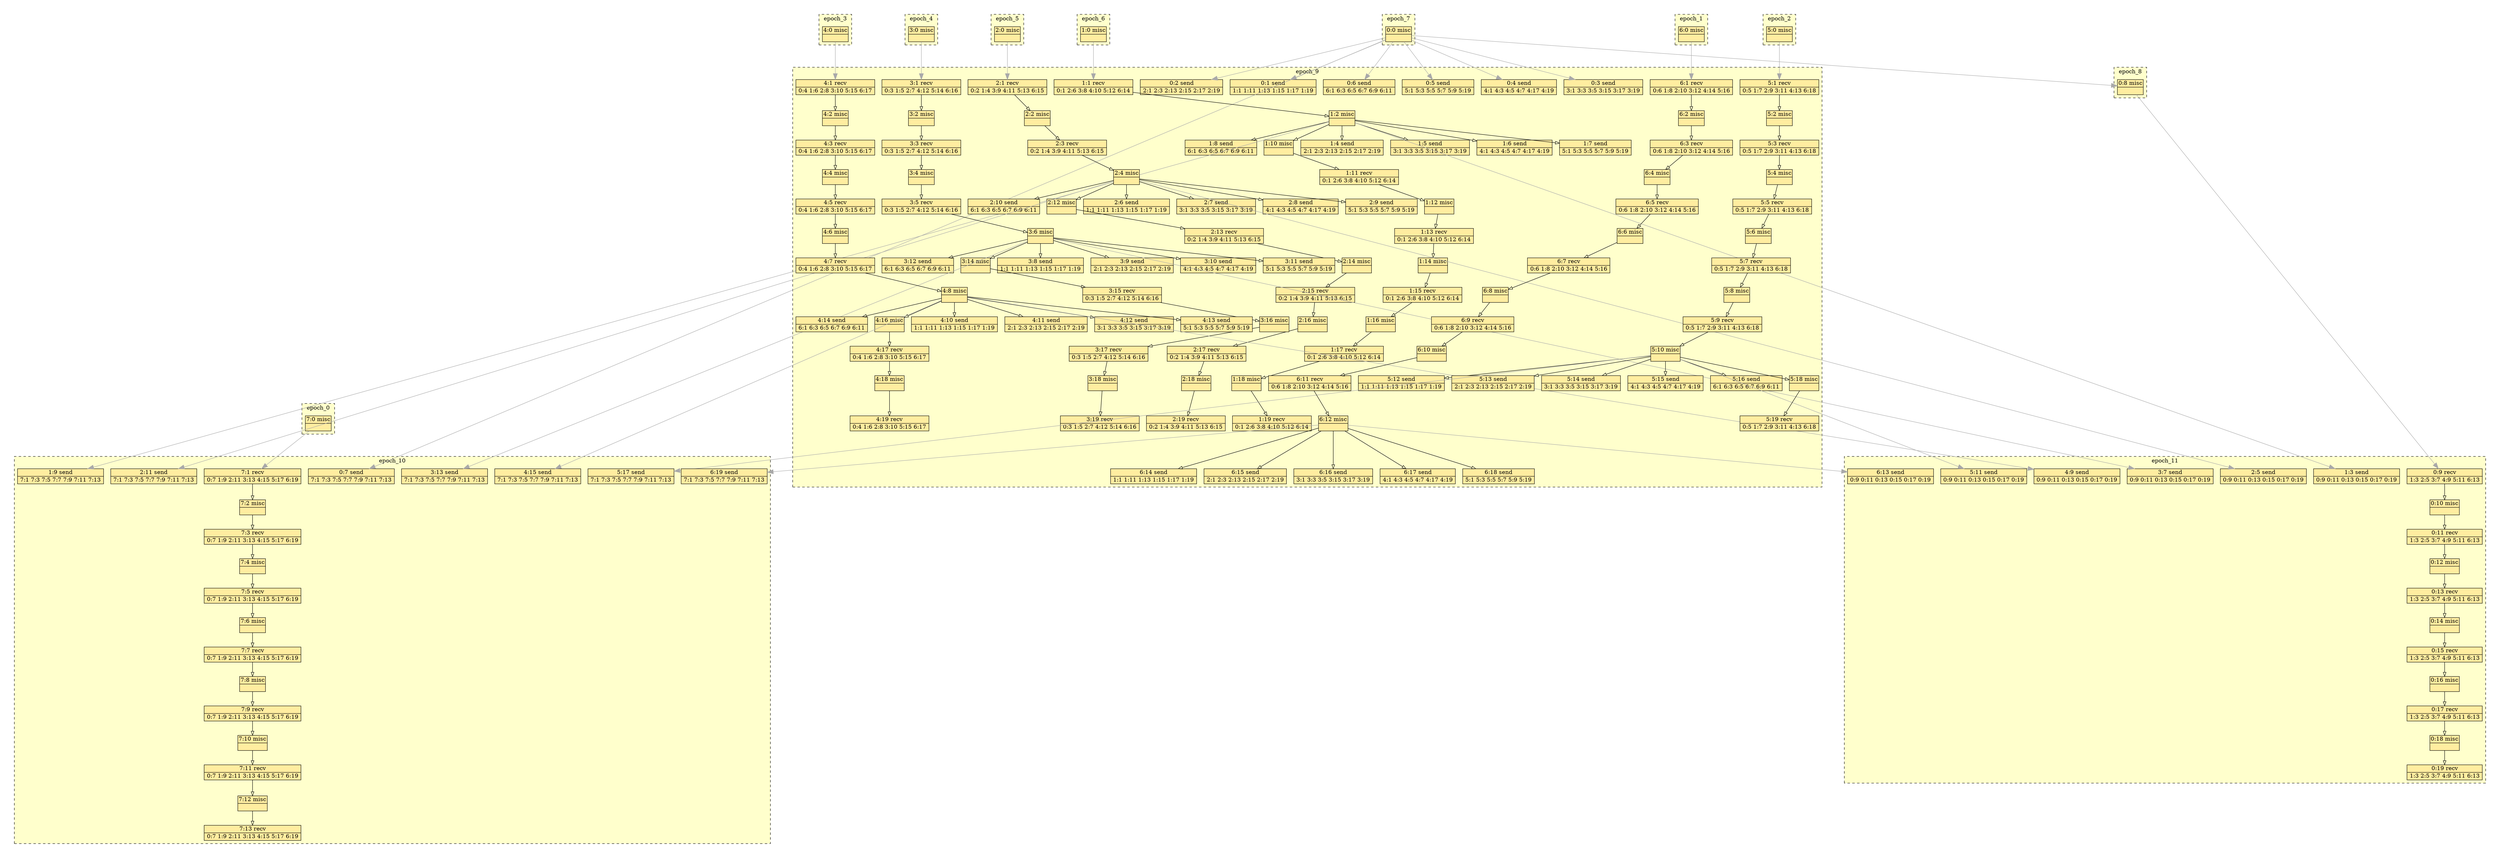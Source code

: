 digraph{node[shape=none margin=0 style=filled colorscheme=ylorrd9 fillcolor=2];compound=true;splines=line;subgraph clusterdummy0_0{style=invis;subgraph clusterdummy0_1{style=invis;subgraph clusterdummy0_2{style=invis;subgraph cluster0{style=dashed;colorscheme=ylorrd9;bgcolor=1;edge[arrowhead=empty];label=epoch_0;140[label=<<table border="0" cellborder="0" cellspacing="0"><tr><td>7:0 misc</td></tr><hr/><tr><td> </td></tr></table>>];}}}}subgraph clusterdummy1_0{style=invis;subgraph clusterdummy1_1{style=invis;subgraph clusterdummy1_2{style=invis;subgraph cluster1{style=dashed;colorscheme=ylorrd9;bgcolor=1;edge[arrowhead=empty];label=epoch_1;120[label=<<table border="0" cellborder="0" cellspacing="0"><tr><td>6:0 misc</td></tr><hr/><tr><td> </td></tr></table>>];}}}}subgraph clusterdummy2_0{style=invis;subgraph clusterdummy2_1{style=invis;subgraph clusterdummy2_2{style=invis;subgraph cluster2{style=dashed;colorscheme=ylorrd9;bgcolor=1;edge[arrowhead=empty];label=epoch_2;100[label=<<table border="0" cellborder="0" cellspacing="0"><tr><td>5:0 misc</td></tr><hr/><tr><td> </td></tr></table>>];}}}}subgraph clusterdummy3_0{style=invis;subgraph clusterdummy3_1{style=invis;subgraph clusterdummy3_2{style=invis;subgraph cluster3{style=dashed;colorscheme=ylorrd9;bgcolor=1;edge[arrowhead=empty];label=epoch_3;80[label=<<table border="0" cellborder="0" cellspacing="0"><tr><td>4:0 misc</td></tr><hr/><tr><td> </td></tr></table>>];}}}}subgraph clusterdummy4_0{style=invis;subgraph clusterdummy4_1{style=invis;subgraph clusterdummy4_2{style=invis;subgraph cluster4{style=dashed;colorscheme=ylorrd9;bgcolor=1;edge[arrowhead=empty];label=epoch_4;60[label=<<table border="0" cellborder="0" cellspacing="0"><tr><td>3:0 misc</td></tr><hr/><tr><td> </td></tr></table>>];}}}}subgraph clusterdummy5_0{style=invis;subgraph clusterdummy5_1{style=invis;subgraph clusterdummy5_2{style=invis;subgraph cluster5{style=dashed;colorscheme=ylorrd9;bgcolor=1;edge[arrowhead=empty];label=epoch_5;40[label=<<table border="0" cellborder="0" cellspacing="0"><tr><td>2:0 misc</td></tr><hr/><tr><td> </td></tr></table>>];}}}}subgraph clusterdummy6_0{style=invis;subgraph clusterdummy6_1{style=invis;subgraph clusterdummy6_2{style=invis;subgraph cluster6{style=dashed;colorscheme=ylorrd9;bgcolor=1;edge[arrowhead=empty];label=epoch_6;20[label=<<table border="0" cellborder="0" cellspacing="0"><tr><td>1:0 misc</td></tr><hr/><tr><td> </td></tr></table>>];}}}}subgraph clusterdummy7_0{style=invis;subgraph clusterdummy7_1{style=invis;subgraph clusterdummy7_2{style=invis;subgraph cluster7{style=dashed;colorscheme=ylorrd9;bgcolor=1;edge[arrowhead=empty];label=epoch_7;0[label=<<table border="0" cellborder="0" cellspacing="0"><tr><td>0:0 misc</td></tr><hr/><tr><td> </td></tr></table>>];}}}}subgraph clusterdummy8_0{style=invis;subgraph clusterdummy8_1{style=invis;subgraph clusterdummy8_2{style=invis;subgraph cluster8{style=dashed;colorscheme=ylorrd9;bgcolor=1;edge[arrowhead=empty];label=epoch_8;8[label=<<table border="0" cellborder="0" cellspacing="0"><tr><td>0:8 misc</td></tr><hr/><tr><td> </td></tr></table>>];}}}}subgraph clusterdummy9_0{style=invis;subgraph clusterdummy9_1{style=invis;subgraph clusterdummy9_2{style=invis;subgraph cluster9{style=dashed;colorscheme=ylorrd9;bgcolor=1;edge[arrowhead=empty];label=epoch_9;1[label=<<table border="0" cellborder="0" cellspacing="0"><tr><td>0:1 send</td></tr><hr/><tr><td> 1:1 1:11 1:13 1:15 1:17 1:19 </td></tr></table>>];2[label=<<table border="0" cellborder="0" cellspacing="0"><tr><td>0:2 send</td></tr><hr/><tr><td> 2:1 2:3 2:13 2:15 2:17 2:19 </td></tr></table>>];3[label=<<table border="0" cellborder="0" cellspacing="0"><tr><td>0:3 send</td></tr><hr/><tr><td> 3:1 3:3 3:5 3:15 3:17 3:19 </td></tr></table>>];4[label=<<table border="0" cellborder="0" cellspacing="0"><tr><td>0:4 send</td></tr><hr/><tr><td> 4:1 4:3 4:5 4:7 4:17 4:19 </td></tr></table>>];5[label=<<table border="0" cellborder="0" cellspacing="0"><tr><td>0:5 send</td></tr><hr/><tr><td> 5:1 5:3 5:5 5:7 5:9 5:19 </td></tr></table>>];6[label=<<table border="0" cellborder="0" cellspacing="0"><tr><td>0:6 send</td></tr><hr/><tr><td> 6:1 6:3 6:5 6:7 6:9 6:11 </td></tr></table>>];21[label=<<table border="0" cellborder="0" cellspacing="0"><tr><td>1:1 recv</td></tr><hr/><tr><td> 0:1 2:6 3:8 4:10 5:12 6:14 </td></tr></table>>];22[label=<<table border="0" cellborder="0" cellspacing="0"><tr><td>1:2 misc</td></tr><hr/><tr><td> </td></tr></table>>];21->22;24[label=<<table border="0" cellborder="0" cellspacing="0"><tr><td>1:4 send</td></tr><hr/><tr><td> 2:1 2:3 2:13 2:15 2:17 2:19 </td></tr></table>>];22->24;25[label=<<table border="0" cellborder="0" cellspacing="0"><tr><td>1:5 send</td></tr><hr/><tr><td> 3:1 3:3 3:5 3:15 3:17 3:19 </td></tr></table>>];22->25;26[label=<<table border="0" cellborder="0" cellspacing="0"><tr><td>1:6 send</td></tr><hr/><tr><td> 4:1 4:3 4:5 4:7 4:17 4:19 </td></tr></table>>];22->26;27[label=<<table border="0" cellborder="0" cellspacing="0"><tr><td>1:7 send</td></tr><hr/><tr><td> 5:1 5:3 5:5 5:7 5:9 5:19 </td></tr></table>>];22->27;28[label=<<table border="0" cellborder="0" cellspacing="0"><tr><td>1:8 send</td></tr><hr/><tr><td> 6:1 6:3 6:5 6:7 6:9 6:11 </td></tr></table>>];22->28;30[label=<<table border="0" cellborder="0" cellspacing="0"><tr><td>1:10 misc</td></tr><hr/><tr><td> </td></tr></table>>];22->30;31[label=<<table border="0" cellborder="0" cellspacing="0"><tr><td>1:11 recv</td></tr><hr/><tr><td> 0:1 2:6 3:8 4:10 5:12 6:14 </td></tr></table>>];30->31;32[label=<<table border="0" cellborder="0" cellspacing="0"><tr><td>1:12 misc</td></tr><hr/><tr><td> </td></tr></table>>];31->32;33[label=<<table border="0" cellborder="0" cellspacing="0"><tr><td>1:13 recv</td></tr><hr/><tr><td> 0:1 2:6 3:8 4:10 5:12 6:14 </td></tr></table>>];32->33;34[label=<<table border="0" cellborder="0" cellspacing="0"><tr><td>1:14 misc</td></tr><hr/><tr><td> </td></tr></table>>];33->34;35[label=<<table border="0" cellborder="0" cellspacing="0"><tr><td>1:15 recv</td></tr><hr/><tr><td> 0:1 2:6 3:8 4:10 5:12 6:14 </td></tr></table>>];34->35;36[label=<<table border="0" cellborder="0" cellspacing="0"><tr><td>1:16 misc</td></tr><hr/><tr><td> </td></tr></table>>];35->36;37[label=<<table border="0" cellborder="0" cellspacing="0"><tr><td>1:17 recv</td></tr><hr/><tr><td> 0:1 2:6 3:8 4:10 5:12 6:14 </td></tr></table>>];36->37;38[label=<<table border="0" cellborder="0" cellspacing="0"><tr><td>1:18 misc</td></tr><hr/><tr><td> </td></tr></table>>];37->38;39[label=<<table border="0" cellborder="0" cellspacing="0"><tr><td>1:19 recv</td></tr><hr/><tr><td> 0:1 2:6 3:8 4:10 5:12 6:14 </td></tr></table>>];38->39;41[label=<<table border="0" cellborder="0" cellspacing="0"><tr><td>2:1 recv</td></tr><hr/><tr><td> 0:2 1:4 3:9 4:11 5:13 6:15 </td></tr></table>>];42[label=<<table border="0" cellborder="0" cellspacing="0"><tr><td>2:2 misc</td></tr><hr/><tr><td> </td></tr></table>>];41->42;43[label=<<table border="0" cellborder="0" cellspacing="0"><tr><td>2:3 recv</td></tr><hr/><tr><td> 0:2 1:4 3:9 4:11 5:13 6:15 </td></tr></table>>];42->43;44[label=<<table border="0" cellborder="0" cellspacing="0"><tr><td>2:4 misc</td></tr><hr/><tr><td> </td></tr></table>>];43->44;46[label=<<table border="0" cellborder="0" cellspacing="0"><tr><td>2:6 send</td></tr><hr/><tr><td> 1:1 1:11 1:13 1:15 1:17 1:19 </td></tr></table>>];44->46;47[label=<<table border="0" cellborder="0" cellspacing="0"><tr><td>2:7 send</td></tr><hr/><tr><td> 3:1 3:3 3:5 3:15 3:17 3:19 </td></tr></table>>];44->47;48[label=<<table border="0" cellborder="0" cellspacing="0"><tr><td>2:8 send</td></tr><hr/><tr><td> 4:1 4:3 4:5 4:7 4:17 4:19 </td></tr></table>>];44->48;49[label=<<table border="0" cellborder="0" cellspacing="0"><tr><td>2:9 send</td></tr><hr/><tr><td> 5:1 5:3 5:5 5:7 5:9 5:19 </td></tr></table>>];44->49;50[label=<<table border="0" cellborder="0" cellspacing="0"><tr><td>2:10 send</td></tr><hr/><tr><td> 6:1 6:3 6:5 6:7 6:9 6:11 </td></tr></table>>];44->50;52[label=<<table border="0" cellborder="0" cellspacing="0"><tr><td>2:12 misc</td></tr><hr/><tr><td> </td></tr></table>>];44->52;53[label=<<table border="0" cellborder="0" cellspacing="0"><tr><td>2:13 recv</td></tr><hr/><tr><td> 0:2 1:4 3:9 4:11 5:13 6:15 </td></tr></table>>];52->53;54[label=<<table border="0" cellborder="0" cellspacing="0"><tr><td>2:14 misc</td></tr><hr/><tr><td> </td></tr></table>>];53->54;55[label=<<table border="0" cellborder="0" cellspacing="0"><tr><td>2:15 recv</td></tr><hr/><tr><td> 0:2 1:4 3:9 4:11 5:13 6:15 </td></tr></table>>];54->55;56[label=<<table border="0" cellborder="0" cellspacing="0"><tr><td>2:16 misc</td></tr><hr/><tr><td> </td></tr></table>>];55->56;57[label=<<table border="0" cellborder="0" cellspacing="0"><tr><td>2:17 recv</td></tr><hr/><tr><td> 0:2 1:4 3:9 4:11 5:13 6:15 </td></tr></table>>];56->57;58[label=<<table border="0" cellborder="0" cellspacing="0"><tr><td>2:18 misc</td></tr><hr/><tr><td> </td></tr></table>>];57->58;59[label=<<table border="0" cellborder="0" cellspacing="0"><tr><td>2:19 recv</td></tr><hr/><tr><td> 0:2 1:4 3:9 4:11 5:13 6:15 </td></tr></table>>];58->59;61[label=<<table border="0" cellborder="0" cellspacing="0"><tr><td>3:1 recv</td></tr><hr/><tr><td> 0:3 1:5 2:7 4:12 5:14 6:16 </td></tr></table>>];62[label=<<table border="0" cellborder="0" cellspacing="0"><tr><td>3:2 misc</td></tr><hr/><tr><td> </td></tr></table>>];61->62;63[label=<<table border="0" cellborder="0" cellspacing="0"><tr><td>3:3 recv</td></tr><hr/><tr><td> 0:3 1:5 2:7 4:12 5:14 6:16 </td></tr></table>>];62->63;64[label=<<table border="0" cellborder="0" cellspacing="0"><tr><td>3:4 misc</td></tr><hr/><tr><td> </td></tr></table>>];63->64;65[label=<<table border="0" cellborder="0" cellspacing="0"><tr><td>3:5 recv</td></tr><hr/><tr><td> 0:3 1:5 2:7 4:12 5:14 6:16 </td></tr></table>>];64->65;66[label=<<table border="0" cellborder="0" cellspacing="0"><tr><td>3:6 misc</td></tr><hr/><tr><td> </td></tr></table>>];65->66;68[label=<<table border="0" cellborder="0" cellspacing="0"><tr><td>3:8 send</td></tr><hr/><tr><td> 1:1 1:11 1:13 1:15 1:17 1:19 </td></tr></table>>];66->68;69[label=<<table border="0" cellborder="0" cellspacing="0"><tr><td>3:9 send</td></tr><hr/><tr><td> 2:1 2:3 2:13 2:15 2:17 2:19 </td></tr></table>>];66->69;70[label=<<table border="0" cellborder="0" cellspacing="0"><tr><td>3:10 send</td></tr><hr/><tr><td> 4:1 4:3 4:5 4:7 4:17 4:19 </td></tr></table>>];66->70;71[label=<<table border="0" cellborder="0" cellspacing="0"><tr><td>3:11 send</td></tr><hr/><tr><td> 5:1 5:3 5:5 5:7 5:9 5:19 </td></tr></table>>];66->71;72[label=<<table border="0" cellborder="0" cellspacing="0"><tr><td>3:12 send</td></tr><hr/><tr><td> 6:1 6:3 6:5 6:7 6:9 6:11 </td></tr></table>>];66->72;74[label=<<table border="0" cellborder="0" cellspacing="0"><tr><td>3:14 misc</td></tr><hr/><tr><td> </td></tr></table>>];66->74;75[label=<<table border="0" cellborder="0" cellspacing="0"><tr><td>3:15 recv</td></tr><hr/><tr><td> 0:3 1:5 2:7 4:12 5:14 6:16 </td></tr></table>>];74->75;76[label=<<table border="0" cellborder="0" cellspacing="0"><tr><td>3:16 misc</td></tr><hr/><tr><td> </td></tr></table>>];75->76;77[label=<<table border="0" cellborder="0" cellspacing="0"><tr><td>3:17 recv</td></tr><hr/><tr><td> 0:3 1:5 2:7 4:12 5:14 6:16 </td></tr></table>>];76->77;78[label=<<table border="0" cellborder="0" cellspacing="0"><tr><td>3:18 misc</td></tr><hr/><tr><td> </td></tr></table>>];77->78;79[label=<<table border="0" cellborder="0" cellspacing="0"><tr><td>3:19 recv</td></tr><hr/><tr><td> 0:3 1:5 2:7 4:12 5:14 6:16 </td></tr></table>>];78->79;81[label=<<table border="0" cellborder="0" cellspacing="0"><tr><td>4:1 recv</td></tr><hr/><tr><td> 0:4 1:6 2:8 3:10 5:15 6:17 </td></tr></table>>];82[label=<<table border="0" cellborder="0" cellspacing="0"><tr><td>4:2 misc</td></tr><hr/><tr><td> </td></tr></table>>];81->82;83[label=<<table border="0" cellborder="0" cellspacing="0"><tr><td>4:3 recv</td></tr><hr/><tr><td> 0:4 1:6 2:8 3:10 5:15 6:17 </td></tr></table>>];82->83;84[label=<<table border="0" cellborder="0" cellspacing="0"><tr><td>4:4 misc</td></tr><hr/><tr><td> </td></tr></table>>];83->84;85[label=<<table border="0" cellborder="0" cellspacing="0"><tr><td>4:5 recv</td></tr><hr/><tr><td> 0:4 1:6 2:8 3:10 5:15 6:17 </td></tr></table>>];84->85;86[label=<<table border="0" cellborder="0" cellspacing="0"><tr><td>4:6 misc</td></tr><hr/><tr><td> </td></tr></table>>];85->86;87[label=<<table border="0" cellborder="0" cellspacing="0"><tr><td>4:7 recv</td></tr><hr/><tr><td> 0:4 1:6 2:8 3:10 5:15 6:17 </td></tr></table>>];86->87;88[label=<<table border="0" cellborder="0" cellspacing="0"><tr><td>4:8 misc</td></tr><hr/><tr><td> </td></tr></table>>];87->88;90[label=<<table border="0" cellborder="0" cellspacing="0"><tr><td>4:10 send</td></tr><hr/><tr><td> 1:1 1:11 1:13 1:15 1:17 1:19 </td></tr></table>>];88->90;91[label=<<table border="0" cellborder="0" cellspacing="0"><tr><td>4:11 send</td></tr><hr/><tr><td> 2:1 2:3 2:13 2:15 2:17 2:19 </td></tr></table>>];88->91;92[label=<<table border="0" cellborder="0" cellspacing="0"><tr><td>4:12 send</td></tr><hr/><tr><td> 3:1 3:3 3:5 3:15 3:17 3:19 </td></tr></table>>];88->92;93[label=<<table border="0" cellborder="0" cellspacing="0"><tr><td>4:13 send</td></tr><hr/><tr><td> 5:1 5:3 5:5 5:7 5:9 5:19 </td></tr></table>>];88->93;94[label=<<table border="0" cellborder="0" cellspacing="0"><tr><td>4:14 send</td></tr><hr/><tr><td> 6:1 6:3 6:5 6:7 6:9 6:11 </td></tr></table>>];88->94;96[label=<<table border="0" cellborder="0" cellspacing="0"><tr><td>4:16 misc</td></tr><hr/><tr><td> </td></tr></table>>];88->96;97[label=<<table border="0" cellborder="0" cellspacing="0"><tr><td>4:17 recv</td></tr><hr/><tr><td> 0:4 1:6 2:8 3:10 5:15 6:17 </td></tr></table>>];96->97;98[label=<<table border="0" cellborder="0" cellspacing="0"><tr><td>4:18 misc</td></tr><hr/><tr><td> </td></tr></table>>];97->98;99[label=<<table border="0" cellborder="0" cellspacing="0"><tr><td>4:19 recv</td></tr><hr/><tr><td> 0:4 1:6 2:8 3:10 5:15 6:17 </td></tr></table>>];98->99;101[label=<<table border="0" cellborder="0" cellspacing="0"><tr><td>5:1 recv</td></tr><hr/><tr><td> 0:5 1:7 2:9 3:11 4:13 6:18 </td></tr></table>>];102[label=<<table border="0" cellborder="0" cellspacing="0"><tr><td>5:2 misc</td></tr><hr/><tr><td> </td></tr></table>>];101->102;103[label=<<table border="0" cellborder="0" cellspacing="0"><tr><td>5:3 recv</td></tr><hr/><tr><td> 0:5 1:7 2:9 3:11 4:13 6:18 </td></tr></table>>];102->103;104[label=<<table border="0" cellborder="0" cellspacing="0"><tr><td>5:4 misc</td></tr><hr/><tr><td> </td></tr></table>>];103->104;105[label=<<table border="0" cellborder="0" cellspacing="0"><tr><td>5:5 recv</td></tr><hr/><tr><td> 0:5 1:7 2:9 3:11 4:13 6:18 </td></tr></table>>];104->105;106[label=<<table border="0" cellborder="0" cellspacing="0"><tr><td>5:6 misc</td></tr><hr/><tr><td> </td></tr></table>>];105->106;107[label=<<table border="0" cellborder="0" cellspacing="0"><tr><td>5:7 recv</td></tr><hr/><tr><td> 0:5 1:7 2:9 3:11 4:13 6:18 </td></tr></table>>];106->107;108[label=<<table border="0" cellborder="0" cellspacing="0"><tr><td>5:8 misc</td></tr><hr/><tr><td> </td></tr></table>>];107->108;109[label=<<table border="0" cellborder="0" cellspacing="0"><tr><td>5:9 recv</td></tr><hr/><tr><td> 0:5 1:7 2:9 3:11 4:13 6:18 </td></tr></table>>];108->109;110[label=<<table border="0" cellborder="0" cellspacing="0"><tr><td>5:10 misc</td></tr><hr/><tr><td> </td></tr></table>>];109->110;112[label=<<table border="0" cellborder="0" cellspacing="0"><tr><td>5:12 send</td></tr><hr/><tr><td> 1:1 1:11 1:13 1:15 1:17 1:19 </td></tr></table>>];110->112;113[label=<<table border="0" cellborder="0" cellspacing="0"><tr><td>5:13 send</td></tr><hr/><tr><td> 2:1 2:3 2:13 2:15 2:17 2:19 </td></tr></table>>];110->113;114[label=<<table border="0" cellborder="0" cellspacing="0"><tr><td>5:14 send</td></tr><hr/><tr><td> 3:1 3:3 3:5 3:15 3:17 3:19 </td></tr></table>>];110->114;115[label=<<table border="0" cellborder="0" cellspacing="0"><tr><td>5:15 send</td></tr><hr/><tr><td> 4:1 4:3 4:5 4:7 4:17 4:19 </td></tr></table>>];110->115;116[label=<<table border="0" cellborder="0" cellspacing="0"><tr><td>5:16 send</td></tr><hr/><tr><td> 6:1 6:3 6:5 6:7 6:9 6:11 </td></tr></table>>];110->116;118[label=<<table border="0" cellborder="0" cellspacing="0"><tr><td>5:18 misc</td></tr><hr/><tr><td> </td></tr></table>>];110->118;119[label=<<table border="0" cellborder="0" cellspacing="0"><tr><td>5:19 recv</td></tr><hr/><tr><td> 0:5 1:7 2:9 3:11 4:13 6:18 </td></tr></table>>];118->119;121[label=<<table border="0" cellborder="0" cellspacing="0"><tr><td>6:1 recv</td></tr><hr/><tr><td> 0:6 1:8 2:10 3:12 4:14 5:16 </td></tr></table>>];122[label=<<table border="0" cellborder="0" cellspacing="0"><tr><td>6:2 misc</td></tr><hr/><tr><td> </td></tr></table>>];121->122;123[label=<<table border="0" cellborder="0" cellspacing="0"><tr><td>6:3 recv</td></tr><hr/><tr><td> 0:6 1:8 2:10 3:12 4:14 5:16 </td></tr></table>>];122->123;124[label=<<table border="0" cellborder="0" cellspacing="0"><tr><td>6:4 misc</td></tr><hr/><tr><td> </td></tr></table>>];123->124;125[label=<<table border="0" cellborder="0" cellspacing="0"><tr><td>6:5 recv</td></tr><hr/><tr><td> 0:6 1:8 2:10 3:12 4:14 5:16 </td></tr></table>>];124->125;126[label=<<table border="0" cellborder="0" cellspacing="0"><tr><td>6:6 misc</td></tr><hr/><tr><td> </td></tr></table>>];125->126;127[label=<<table border="0" cellborder="0" cellspacing="0"><tr><td>6:7 recv</td></tr><hr/><tr><td> 0:6 1:8 2:10 3:12 4:14 5:16 </td></tr></table>>];126->127;128[label=<<table border="0" cellborder="0" cellspacing="0"><tr><td>6:8 misc</td></tr><hr/><tr><td> </td></tr></table>>];127->128;129[label=<<table border="0" cellborder="0" cellspacing="0"><tr><td>6:9 recv</td></tr><hr/><tr><td> 0:6 1:8 2:10 3:12 4:14 5:16 </td></tr></table>>];128->129;130[label=<<table border="0" cellborder="0" cellspacing="0"><tr><td>6:10 misc</td></tr><hr/><tr><td> </td></tr></table>>];129->130;131[label=<<table border="0" cellborder="0" cellspacing="0"><tr><td>6:11 recv</td></tr><hr/><tr><td> 0:6 1:8 2:10 3:12 4:14 5:16 </td></tr></table>>];130->131;132[label=<<table border="0" cellborder="0" cellspacing="0"><tr><td>6:12 misc</td></tr><hr/><tr><td> </td></tr></table>>];131->132;134[label=<<table border="0" cellborder="0" cellspacing="0"><tr><td>6:14 send</td></tr><hr/><tr><td> 1:1 1:11 1:13 1:15 1:17 1:19 </td></tr></table>>];132->134;135[label=<<table border="0" cellborder="0" cellspacing="0"><tr><td>6:15 send</td></tr><hr/><tr><td> 2:1 2:3 2:13 2:15 2:17 2:19 </td></tr></table>>];132->135;136[label=<<table border="0" cellborder="0" cellspacing="0"><tr><td>6:16 send</td></tr><hr/><tr><td> 3:1 3:3 3:5 3:15 3:17 3:19 </td></tr></table>>];132->136;137[label=<<table border="0" cellborder="0" cellspacing="0"><tr><td>6:17 send</td></tr><hr/><tr><td> 4:1 4:3 4:5 4:7 4:17 4:19 </td></tr></table>>];132->137;138[label=<<table border="0" cellborder="0" cellspacing="0"><tr><td>6:18 send</td></tr><hr/><tr><td> 5:1 5:3 5:5 5:7 5:9 5:19 </td></tr></table>>];132->138;}}}}subgraph clusterdummy10_0{style=invis;subgraph clusterdummy10_1{style=invis;subgraph clusterdummy10_2{style=invis;subgraph cluster10{style=dashed;colorscheme=ylorrd9;bgcolor=1;edge[arrowhead=empty];label=epoch_10;7[label=<<table border="0" cellborder="0" cellspacing="0"><tr><td>0:7 send</td></tr><hr/><tr><td> 7:1 7:3 7:5 7:7 7:9 7:11 7:13 </td></tr></table>>];29[label=<<table border="0" cellborder="0" cellspacing="0"><tr><td>1:9 send</td></tr><hr/><tr><td> 7:1 7:3 7:5 7:7 7:9 7:11 7:13 </td></tr></table>>];51[label=<<table border="0" cellborder="0" cellspacing="0"><tr><td>2:11 send</td></tr><hr/><tr><td> 7:1 7:3 7:5 7:7 7:9 7:11 7:13 </td></tr></table>>];73[label=<<table border="0" cellborder="0" cellspacing="0"><tr><td>3:13 send</td></tr><hr/><tr><td> 7:1 7:3 7:5 7:7 7:9 7:11 7:13 </td></tr></table>>];95[label=<<table border="0" cellborder="0" cellspacing="0"><tr><td>4:15 send</td></tr><hr/><tr><td> 7:1 7:3 7:5 7:7 7:9 7:11 7:13 </td></tr></table>>];117[label=<<table border="0" cellborder="0" cellspacing="0"><tr><td>5:17 send</td></tr><hr/><tr><td> 7:1 7:3 7:5 7:7 7:9 7:11 7:13 </td></tr></table>>];139[label=<<table border="0" cellborder="0" cellspacing="0"><tr><td>6:19 send</td></tr><hr/><tr><td> 7:1 7:3 7:5 7:7 7:9 7:11 7:13 </td></tr></table>>];141[label=<<table border="0" cellborder="0" cellspacing="0"><tr><td>7:1 recv</td></tr><hr/><tr><td> 0:7 1:9 2:11 3:13 4:15 5:17 6:19 </td></tr></table>>];142[label=<<table border="0" cellborder="0" cellspacing="0"><tr><td>7:2 misc</td></tr><hr/><tr><td> </td></tr></table>>];141->142;143[label=<<table border="0" cellborder="0" cellspacing="0"><tr><td>7:3 recv</td></tr><hr/><tr><td> 0:7 1:9 2:11 3:13 4:15 5:17 6:19 </td></tr></table>>];142->143;144[label=<<table border="0" cellborder="0" cellspacing="0"><tr><td>7:4 misc</td></tr><hr/><tr><td> </td></tr></table>>];143->144;145[label=<<table border="0" cellborder="0" cellspacing="0"><tr><td>7:5 recv</td></tr><hr/><tr><td> 0:7 1:9 2:11 3:13 4:15 5:17 6:19 </td></tr></table>>];144->145;146[label=<<table border="0" cellborder="0" cellspacing="0"><tr><td>7:6 misc</td></tr><hr/><tr><td> </td></tr></table>>];145->146;147[label=<<table border="0" cellborder="0" cellspacing="0"><tr><td>7:7 recv</td></tr><hr/><tr><td> 0:7 1:9 2:11 3:13 4:15 5:17 6:19 </td></tr></table>>];146->147;148[label=<<table border="0" cellborder="0" cellspacing="0"><tr><td>7:8 misc</td></tr><hr/><tr><td> </td></tr></table>>];147->148;149[label=<<table border="0" cellborder="0" cellspacing="0"><tr><td>7:9 recv</td></tr><hr/><tr><td> 0:7 1:9 2:11 3:13 4:15 5:17 6:19 </td></tr></table>>];148->149;150[label=<<table border="0" cellborder="0" cellspacing="0"><tr><td>7:10 misc</td></tr><hr/><tr><td> </td></tr></table>>];149->150;151[label=<<table border="0" cellborder="0" cellspacing="0"><tr><td>7:11 recv</td></tr><hr/><tr><td> 0:7 1:9 2:11 3:13 4:15 5:17 6:19 </td></tr></table>>];150->151;152[label=<<table border="0" cellborder="0" cellspacing="0"><tr><td>7:12 misc</td></tr><hr/><tr><td> </td></tr></table>>];151->152;153[label=<<table border="0" cellborder="0" cellspacing="0"><tr><td>7:13 recv</td></tr><hr/><tr><td> 0:7 1:9 2:11 3:13 4:15 5:17 6:19 </td></tr></table>>];152->153;}}}}subgraph clusterdummy11_0{style=invis;subgraph clusterdummy11_1{style=invis;subgraph clusterdummy11_2{style=invis;subgraph cluster11{style=dashed;colorscheme=ylorrd9;bgcolor=1;edge[arrowhead=empty];label=epoch_11;9[label=<<table border="0" cellborder="0" cellspacing="0"><tr><td>0:9 recv</td></tr><hr/><tr><td> 1:3 2:5 3:7 4:9 5:11 6:13 </td></tr></table>>];10[label=<<table border="0" cellborder="0" cellspacing="0"><tr><td>0:10 misc</td></tr><hr/><tr><td> </td></tr></table>>];9->10;11[label=<<table border="0" cellborder="0" cellspacing="0"><tr><td>0:11 recv</td></tr><hr/><tr><td> 1:3 2:5 3:7 4:9 5:11 6:13 </td></tr></table>>];10->11;12[label=<<table border="0" cellborder="0" cellspacing="0"><tr><td>0:12 misc</td></tr><hr/><tr><td> </td></tr></table>>];11->12;13[label=<<table border="0" cellborder="0" cellspacing="0"><tr><td>0:13 recv</td></tr><hr/><tr><td> 1:3 2:5 3:7 4:9 5:11 6:13 </td></tr></table>>];12->13;14[label=<<table border="0" cellborder="0" cellspacing="0"><tr><td>0:14 misc</td></tr><hr/><tr><td> </td></tr></table>>];13->14;15[label=<<table border="0" cellborder="0" cellspacing="0"><tr><td>0:15 recv</td></tr><hr/><tr><td> 1:3 2:5 3:7 4:9 5:11 6:13 </td></tr></table>>];14->15;16[label=<<table border="0" cellborder="0" cellspacing="0"><tr><td>0:16 misc</td></tr><hr/><tr><td> </td></tr></table>>];15->16;17[label=<<table border="0" cellborder="0" cellspacing="0"><tr><td>0:17 recv</td></tr><hr/><tr><td> 1:3 2:5 3:7 4:9 5:11 6:13 </td></tr></table>>];16->17;18[label=<<table border="0" cellborder="0" cellspacing="0"><tr><td>0:18 misc</td></tr><hr/><tr><td> </td></tr></table>>];17->18;19[label=<<table border="0" cellborder="0" cellspacing="0"><tr><td>0:19 recv</td></tr><hr/><tr><td> 1:3 2:5 3:7 4:9 5:11 6:13 </td></tr></table>>];18->19;23[label=<<table border="0" cellborder="0" cellspacing="0"><tr><td>1:3 send</td></tr><hr/><tr><td> 0:9 0:11 0:13 0:15 0:17 0:19 </td></tr></table>>];45[label=<<table border="0" cellborder="0" cellspacing="0"><tr><td>2:5 send</td></tr><hr/><tr><td> 0:9 0:11 0:13 0:15 0:17 0:19 </td></tr></table>>];67[label=<<table border="0" cellborder="0" cellspacing="0"><tr><td>3:7 send</td></tr><hr/><tr><td> 0:9 0:11 0:13 0:15 0:17 0:19 </td></tr></table>>];89[label=<<table border="0" cellborder="0" cellspacing="0"><tr><td>4:9 send</td></tr><hr/><tr><td> 0:9 0:11 0:13 0:15 0:17 0:19 </td></tr></table>>];111[label=<<table border="0" cellborder="0" cellspacing="0"><tr><td>5:11 send</td></tr><hr/><tr><td> 0:9 0:11 0:13 0:15 0:17 0:19 </td></tr></table>>];133[label=<<table border="0" cellborder="0" cellspacing="0"><tr><td>6:13 send</td></tr><hr/><tr><td> 0:9 0:11 0:13 0:15 0:17 0:19 </td></tr></table>>];}}}}subgraph clusterdummy12_0{style=invis;subgraph clusterdummy12_1{style=invis;subgraph clusterdummy12_2{style=invis;subgraph cluster12{style=dashed;colorscheme=ylorrd9;bgcolor=1;edge[arrowhead=empty];label=epoch_12;}}}}subgraph{edge[color=darkgray arrowsize=1.5];0->1;0->2;0->3;0->4;0->5;0->6;0->7;0->8;8->9;20->21;22->23;22->29;40->41;44->45;44->51;60->61;66->67;66->73;80->81;88->89;88->95;100->101;110->111;110->117;120->121;132->133;132->139;140->141;}}